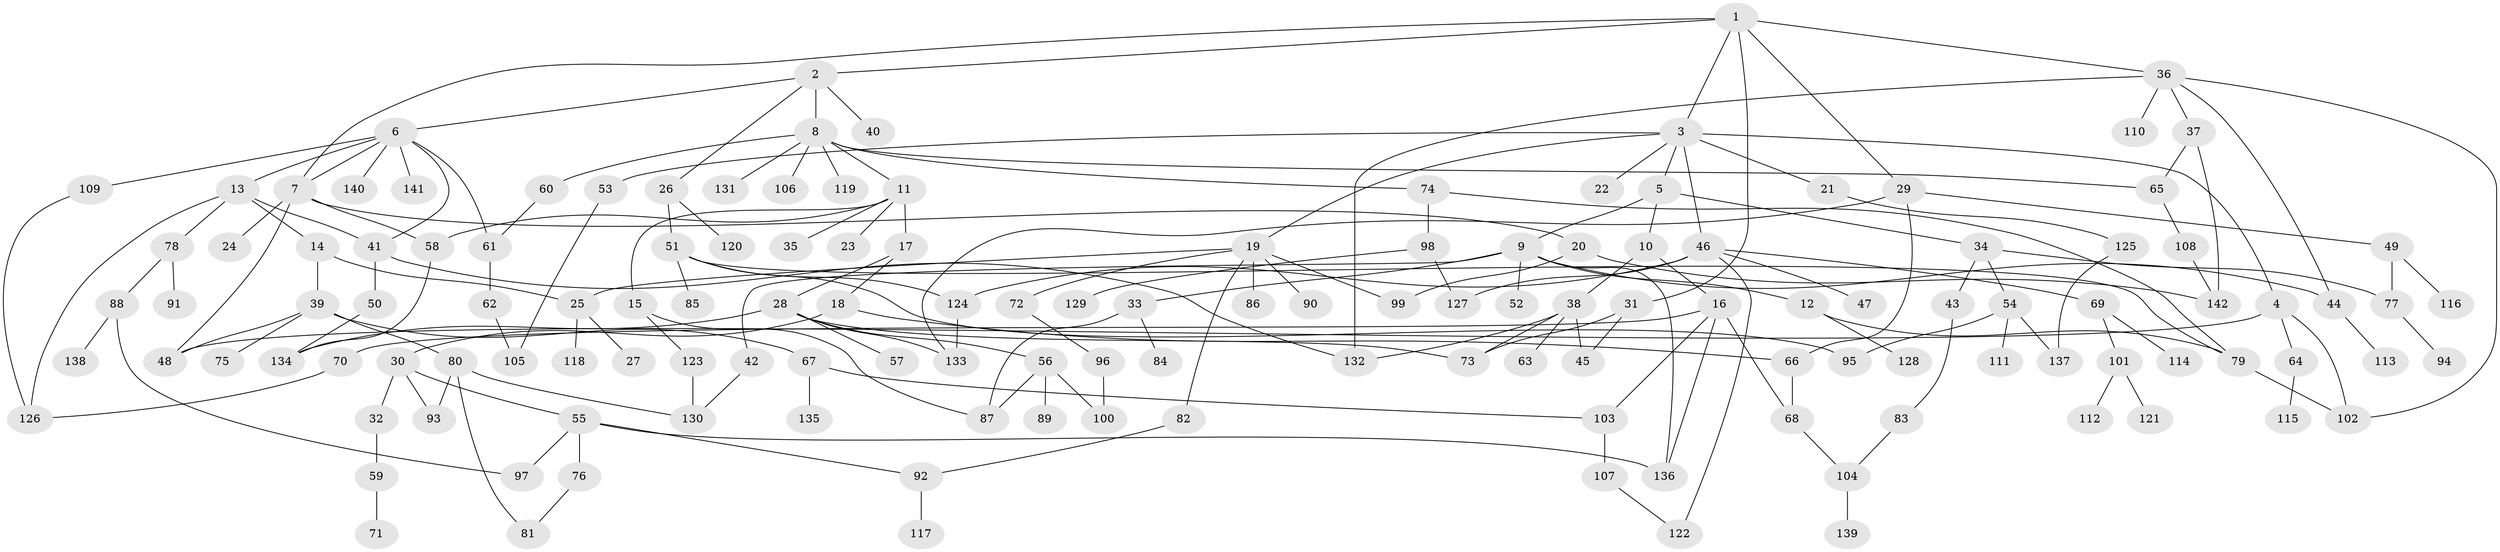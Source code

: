 // coarse degree distribution, {2: 0.23255813953488372, 7: 0.09302325581395349, 9: 0.023255813953488372, 5: 0.13953488372093023, 4: 0.13953488372093023, 8: 0.023255813953488372, 3: 0.11627906976744186, 1: 0.09302325581395349, 6: 0.13953488372093023}
// Generated by graph-tools (version 1.1) at 2025/35/03/04/25 23:35:59]
// undirected, 142 vertices, 190 edges
graph export_dot {
  node [color=gray90,style=filled];
  1;
  2;
  3;
  4;
  5;
  6;
  7;
  8;
  9;
  10;
  11;
  12;
  13;
  14;
  15;
  16;
  17;
  18;
  19;
  20;
  21;
  22;
  23;
  24;
  25;
  26;
  27;
  28;
  29;
  30;
  31;
  32;
  33;
  34;
  35;
  36;
  37;
  38;
  39;
  40;
  41;
  42;
  43;
  44;
  45;
  46;
  47;
  48;
  49;
  50;
  51;
  52;
  53;
  54;
  55;
  56;
  57;
  58;
  59;
  60;
  61;
  62;
  63;
  64;
  65;
  66;
  67;
  68;
  69;
  70;
  71;
  72;
  73;
  74;
  75;
  76;
  77;
  78;
  79;
  80;
  81;
  82;
  83;
  84;
  85;
  86;
  87;
  88;
  89;
  90;
  91;
  92;
  93;
  94;
  95;
  96;
  97;
  98;
  99;
  100;
  101;
  102;
  103;
  104;
  105;
  106;
  107;
  108;
  109;
  110;
  111;
  112;
  113;
  114;
  115;
  116;
  117;
  118;
  119;
  120;
  121;
  122;
  123;
  124;
  125;
  126;
  127;
  128;
  129;
  130;
  131;
  132;
  133;
  134;
  135;
  136;
  137;
  138;
  139;
  140;
  141;
  142;
  1 -- 2;
  1 -- 3;
  1 -- 29;
  1 -- 31;
  1 -- 36;
  1 -- 7;
  2 -- 6;
  2 -- 8;
  2 -- 26;
  2 -- 40;
  3 -- 4;
  3 -- 5;
  3 -- 19;
  3 -- 21;
  3 -- 22;
  3 -- 46;
  3 -- 53;
  4 -- 48;
  4 -- 64;
  4 -- 102;
  5 -- 9;
  5 -- 10;
  5 -- 34;
  6 -- 7;
  6 -- 13;
  6 -- 61;
  6 -- 109;
  6 -- 140;
  6 -- 141;
  6 -- 41;
  7 -- 20;
  7 -- 24;
  7 -- 58;
  7 -- 48;
  8 -- 11;
  8 -- 60;
  8 -- 74;
  8 -- 106;
  8 -- 119;
  8 -- 131;
  8 -- 65;
  9 -- 12;
  9 -- 33;
  9 -- 42;
  9 -- 52;
  9 -- 44;
  9 -- 136;
  10 -- 16;
  10 -- 38;
  11 -- 15;
  11 -- 17;
  11 -- 23;
  11 -- 35;
  11 -- 58;
  12 -- 128;
  12 -- 79;
  13 -- 14;
  13 -- 41;
  13 -- 78;
  13 -- 126;
  14 -- 39;
  14 -- 25;
  15 -- 123;
  15 -- 87;
  16 -- 68;
  16 -- 70;
  16 -- 103;
  16 -- 136;
  17 -- 18;
  17 -- 28;
  18 -- 30;
  18 -- 66;
  19 -- 25;
  19 -- 72;
  19 -- 82;
  19 -- 86;
  19 -- 90;
  19 -- 99;
  20 -- 99;
  20 -- 142;
  21 -- 125;
  25 -- 27;
  25 -- 118;
  26 -- 51;
  26 -- 120;
  28 -- 56;
  28 -- 57;
  28 -- 134;
  28 -- 73;
  28 -- 133;
  29 -- 49;
  29 -- 66;
  29 -- 133;
  30 -- 32;
  30 -- 55;
  30 -- 93;
  31 -- 45;
  31 -- 73;
  32 -- 59;
  33 -- 84;
  33 -- 87;
  34 -- 43;
  34 -- 54;
  34 -- 77;
  36 -- 37;
  36 -- 44;
  36 -- 110;
  36 -- 102;
  36 -- 132;
  37 -- 65;
  37 -- 142;
  38 -- 63;
  38 -- 132;
  38 -- 73;
  38 -- 45;
  39 -- 67;
  39 -- 75;
  39 -- 80;
  39 -- 48;
  41 -- 50;
  41 -- 132;
  42 -- 130;
  43 -- 83;
  44 -- 113;
  46 -- 47;
  46 -- 69;
  46 -- 122;
  46 -- 127;
  46 -- 124;
  49 -- 116;
  49 -- 77;
  50 -- 134;
  51 -- 79;
  51 -- 85;
  51 -- 95;
  51 -- 124;
  53 -- 105;
  54 -- 111;
  54 -- 137;
  54 -- 95;
  55 -- 76;
  55 -- 136;
  55 -- 92;
  55 -- 97;
  56 -- 87;
  56 -- 89;
  56 -- 100;
  58 -- 134;
  59 -- 71;
  60 -- 61;
  61 -- 62;
  62 -- 105;
  64 -- 115;
  65 -- 108;
  66 -- 68;
  67 -- 103;
  67 -- 135;
  68 -- 104;
  69 -- 101;
  69 -- 114;
  70 -- 126;
  72 -- 96;
  74 -- 98;
  74 -- 79;
  76 -- 81;
  77 -- 94;
  78 -- 88;
  78 -- 91;
  79 -- 102;
  80 -- 93;
  80 -- 130;
  80 -- 81;
  82 -- 92;
  83 -- 104;
  88 -- 97;
  88 -- 138;
  92 -- 117;
  96 -- 100;
  98 -- 129;
  98 -- 127;
  101 -- 112;
  101 -- 121;
  103 -- 107;
  104 -- 139;
  107 -- 122;
  108 -- 142;
  109 -- 126;
  123 -- 130;
  124 -- 133;
  125 -- 137;
}
